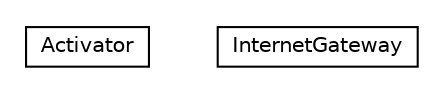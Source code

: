 #!/usr/local/bin/dot
#
# Class diagram 
# Generated by UMLGraph version R5_6-24-gf6e263 (http://www.umlgraph.org/)
#

digraph G {
	edge [fontname="Helvetica",fontsize=10,labelfontname="Helvetica",labelfontsize=10];
	node [fontname="Helvetica",fontsize=10,shape=plaintext];
	nodesep=0.25;
	ranksep=0.5;
	// org.universAAL.ri.internetgateway.Activator
	c989224 [label=<<table title="org.universAAL.ri.internetgateway.Activator" border="0" cellborder="1" cellspacing="0" cellpadding="2" port="p" href="./Activator.html">
		<tr><td><table border="0" cellspacing="0" cellpadding="1">
<tr><td align="center" balign="center"> Activator </td></tr>
		</table></td></tr>
		</table>>, URL="./Activator.html", fontname="Helvetica", fontcolor="black", fontsize=10.0];
	// org.universAAL.ri.internetgateway.InternetGateway
	c989225 [label=<<table title="org.universAAL.ri.internetgateway.InternetGateway" border="0" cellborder="1" cellspacing="0" cellpadding="2" port="p" href="./InternetGateway.html">
		<tr><td><table border="0" cellspacing="0" cellpadding="1">
<tr><td align="center" balign="center"> InternetGateway </td></tr>
		</table></td></tr>
		</table>>, URL="./InternetGateway.html", fontname="Helvetica", fontcolor="black", fontsize=10.0];
}

